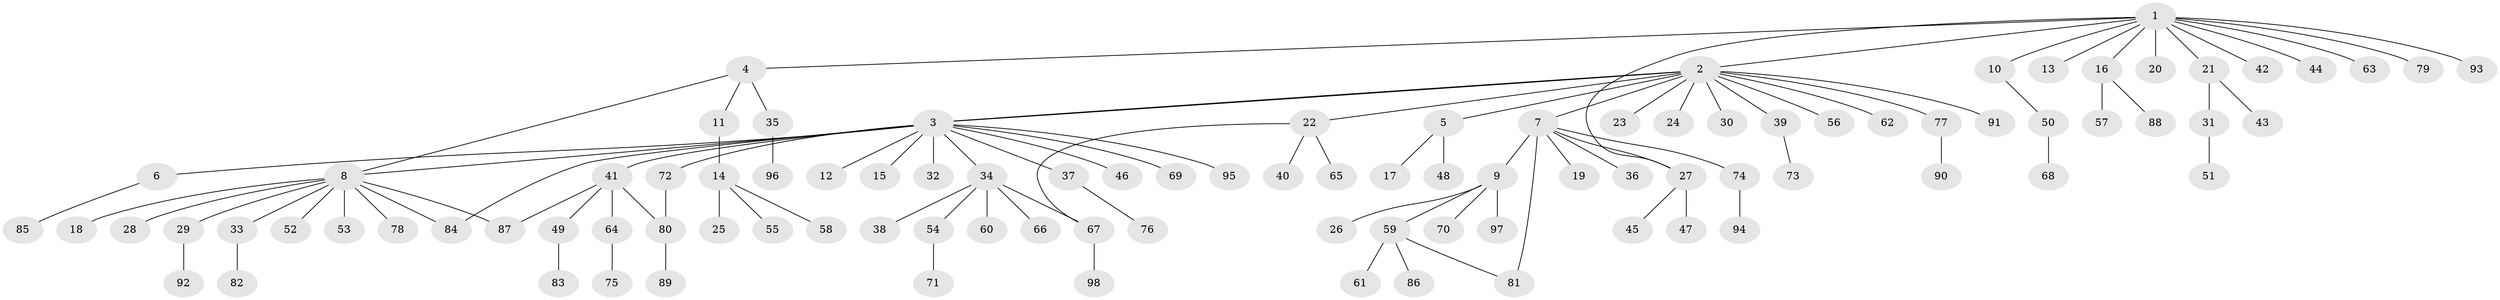 // coarse degree distribution, {24: 0.0136986301369863, 13: 0.0136986301369863, 4: 0.0410958904109589, 2: 0.1232876712328767, 1: 0.7123287671232876, 6: 0.0136986301369863, 10: 0.0136986301369863, 3: 0.0273972602739726, 5: 0.0410958904109589}
// Generated by graph-tools (version 1.1) at 2025/23/03/03/25 07:23:51]
// undirected, 98 vertices, 105 edges
graph export_dot {
graph [start="1"]
  node [color=gray90,style=filled];
  1;
  2;
  3;
  4;
  5;
  6;
  7;
  8;
  9;
  10;
  11;
  12;
  13;
  14;
  15;
  16;
  17;
  18;
  19;
  20;
  21;
  22;
  23;
  24;
  25;
  26;
  27;
  28;
  29;
  30;
  31;
  32;
  33;
  34;
  35;
  36;
  37;
  38;
  39;
  40;
  41;
  42;
  43;
  44;
  45;
  46;
  47;
  48;
  49;
  50;
  51;
  52;
  53;
  54;
  55;
  56;
  57;
  58;
  59;
  60;
  61;
  62;
  63;
  64;
  65;
  66;
  67;
  68;
  69;
  70;
  71;
  72;
  73;
  74;
  75;
  76;
  77;
  78;
  79;
  80;
  81;
  82;
  83;
  84;
  85;
  86;
  87;
  88;
  89;
  90;
  91;
  92;
  93;
  94;
  95;
  96;
  97;
  98;
  1 -- 2;
  1 -- 4;
  1 -- 10;
  1 -- 13;
  1 -- 16;
  1 -- 20;
  1 -- 21;
  1 -- 27;
  1 -- 42;
  1 -- 44;
  1 -- 63;
  1 -- 79;
  1 -- 93;
  2 -- 3;
  2 -- 3;
  2 -- 5;
  2 -- 7;
  2 -- 22;
  2 -- 23;
  2 -- 24;
  2 -- 30;
  2 -- 39;
  2 -- 56;
  2 -- 62;
  2 -- 77;
  2 -- 91;
  3 -- 6;
  3 -- 8;
  3 -- 12;
  3 -- 15;
  3 -- 32;
  3 -- 34;
  3 -- 37;
  3 -- 41;
  3 -- 46;
  3 -- 69;
  3 -- 72;
  3 -- 84;
  3 -- 95;
  4 -- 8;
  4 -- 11;
  4 -- 35;
  5 -- 17;
  5 -- 48;
  6 -- 85;
  7 -- 9;
  7 -- 19;
  7 -- 27;
  7 -- 36;
  7 -- 74;
  7 -- 81;
  8 -- 18;
  8 -- 28;
  8 -- 29;
  8 -- 33;
  8 -- 52;
  8 -- 53;
  8 -- 78;
  8 -- 84;
  8 -- 87;
  9 -- 26;
  9 -- 59;
  9 -- 70;
  9 -- 97;
  10 -- 50;
  11 -- 14;
  14 -- 25;
  14 -- 55;
  14 -- 58;
  16 -- 57;
  16 -- 88;
  21 -- 31;
  21 -- 43;
  22 -- 40;
  22 -- 65;
  22 -- 67;
  27 -- 45;
  27 -- 47;
  29 -- 92;
  31 -- 51;
  33 -- 82;
  34 -- 38;
  34 -- 54;
  34 -- 60;
  34 -- 66;
  34 -- 67;
  35 -- 96;
  37 -- 76;
  39 -- 73;
  41 -- 49;
  41 -- 64;
  41 -- 80;
  41 -- 87;
  49 -- 83;
  50 -- 68;
  54 -- 71;
  59 -- 61;
  59 -- 81;
  59 -- 86;
  64 -- 75;
  67 -- 98;
  72 -- 80;
  74 -- 94;
  77 -- 90;
  80 -- 89;
}
